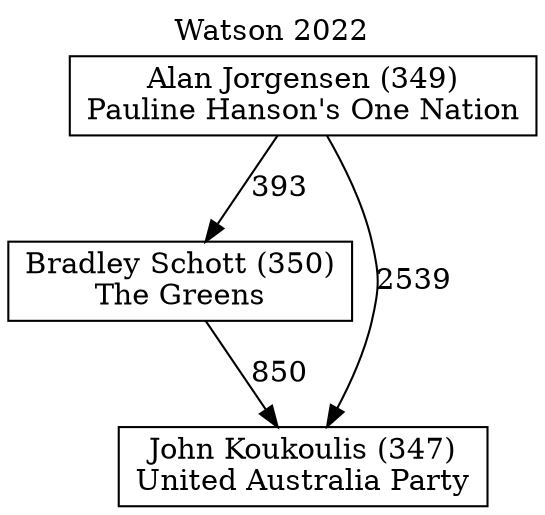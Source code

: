 // House preference flow
digraph "John Koukoulis (347)_Watson_2022" {
	graph [label="Watson 2022" labelloc=t mclimit=10]
	node [shape=box]
	"Bradley Schott (350)" [label="Bradley Schott (350)
The Greens"]
	"John Koukoulis (347)" [label="John Koukoulis (347)
United Australia Party"]
	"Alan Jorgensen (349)" [label="Alan Jorgensen (349)
Pauline Hanson's One Nation"]
	"Bradley Schott (350)" -> "John Koukoulis (347)" [label=850]
	"Alan Jorgensen (349)" -> "John Koukoulis (347)" [label=2539]
	"Alan Jorgensen (349)" -> "Bradley Schott (350)" [label=393]
}
